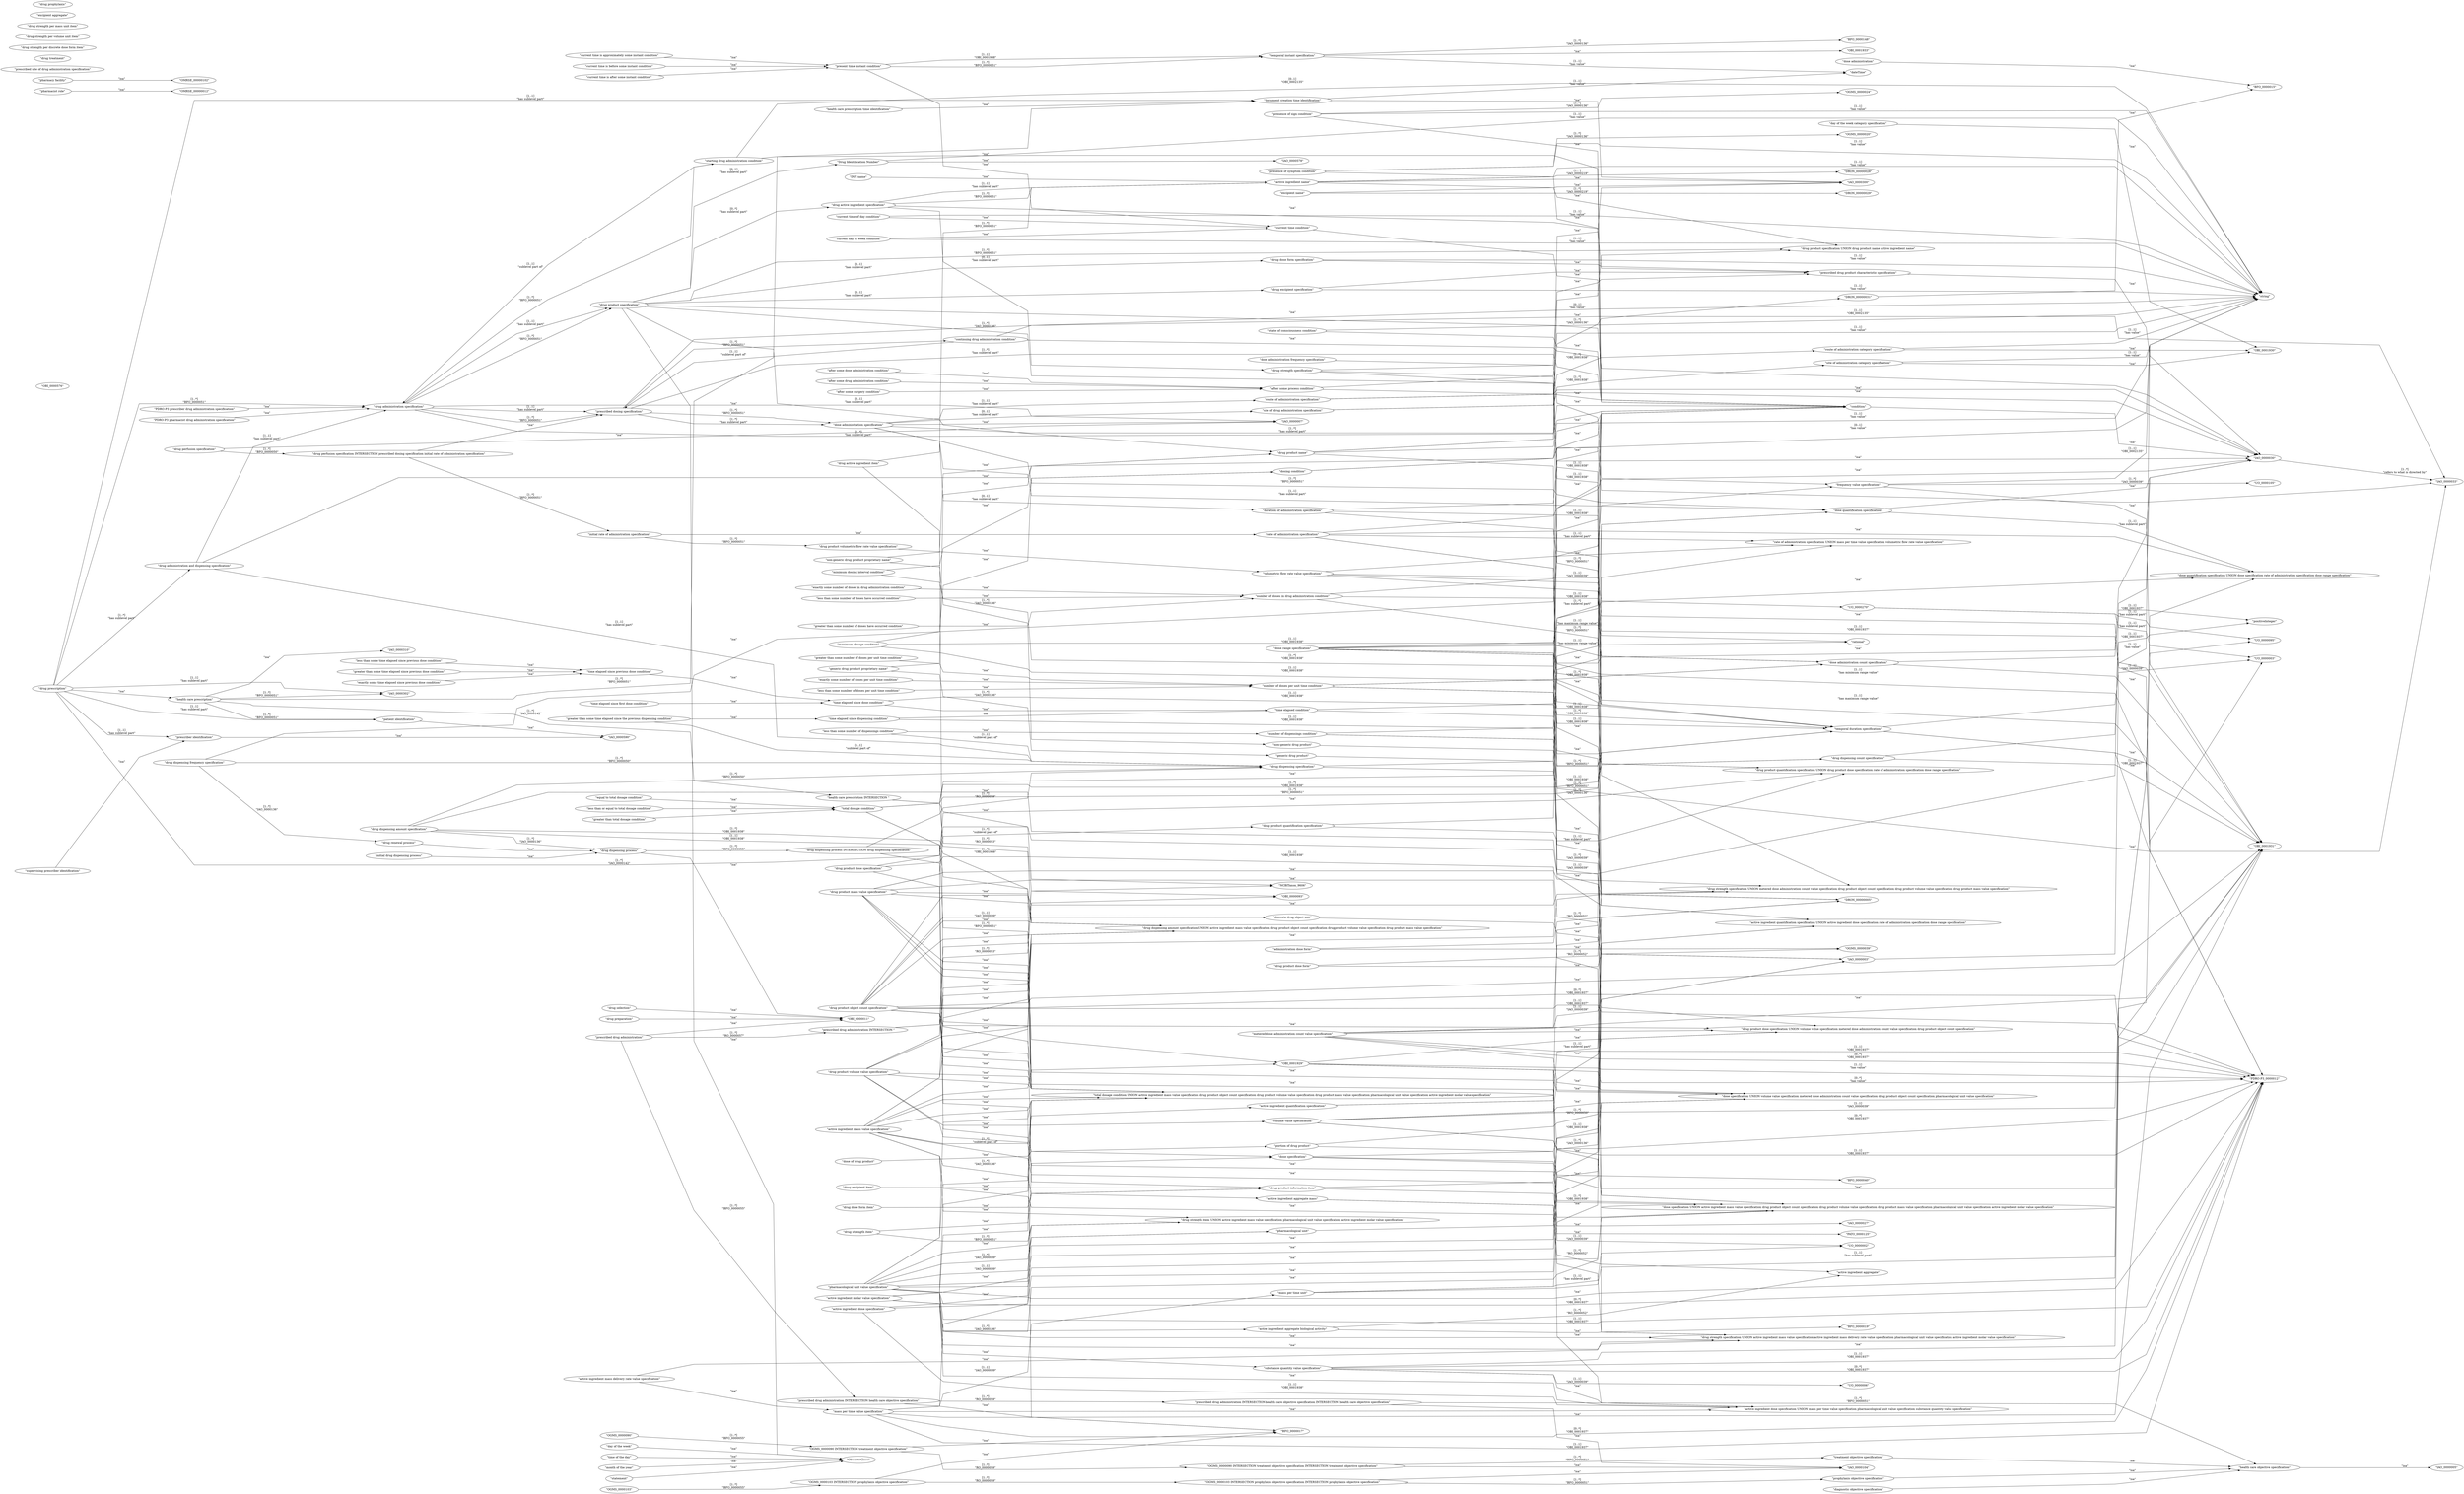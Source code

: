 digraph G {
  splines=polyline;
  rankdir=LR;
  "BFO_0000015" [ label="\"BFO_0000015\"" ];
  "BFO_0000017" [ label="\"BFO_0000017\"" ];
  "BFO_0000019" [ label="\"BFO_0000019\"" ];
  "BFO_0000040" [ label="\"BFO_0000040\"" ];
  "BFO_0000148" [ label="\"BFO_0000148\"" ];
  "DRON_00000005" [ label="\"DRON_00000005\"" ];
  "DRON_00000028" [ label="\"DRON_00000028\"" ];
  "DRON_00000029" [ label="\"DRON_00000029\"" ];
  "DRON_00000031" [ label="\"DRON_00000031\"" ];
  "IAO_0000003" [ label="\"IAO_0000003\"" ];
  "IAO_0000005" [ label="\"IAO_0000005\"" ];
  "IAO_0000007" [ label="\"IAO_0000007\"" ];
  "IAO_0000027" [ label="\"IAO_0000027\"" ];
  "IAO_0000030" [ label="\"IAO_0000030\"" ];
  "IAO_0000033" [ label="\"IAO_0000033\"" ];
  "IAO_0000104" [ label="\"IAO_0000104\"" ];
  "IAO_0000300" [ label="\"IAO_0000300\"" ];
  "IAO_0000302" [ label="\"IAO_0000302\"" ];
  "IAO_0000310" [ label="\"IAO_0000310\"" ];
  "IAO_0000578" [ label="\"IAO_0000578\"" ];
  "IAO_0000590" [ label="\"IAO_0000590\"" ];
  "NCBITaxon_9606" [ label="\"NCBITaxon_9606\"" ];
  "OBI_0000011" [ label="\"OBI_0000011\"" ];
  "OBI_0000576" [ label="\"OBI_0000576\"" ];
  "OBI_0001930" [ label="\"OBI_0001930\"" ];
  "OBI_0001931" [ label="\"OBI_0001931\"" ];
  "OBI_0001933" [ label="\"OBI_0001933\"" ];
  "OGMS_0000020" [ label="\"OGMS_0000020\"" ];
  "OGMS_0000024" [ label="\"OGMS_0000024\"" ];
  "OGMS_0000039" [ label="\"OGMS_0000039\"" ];
  "OGMS_0000090" [ label="\"OGMS_0000090\"" ];
  "OGMS_0000103" [ label="\"OGMS_0000103\"" ];
  "OMRSE_00000012" [ label="\"OMRSE_00000012\"" ];
  "OMRSE_00000102" [ label="\"OMRSE_00000102\"" ];
  "PATO_0000125" [ label="\"PATO_0000125\"" ];
  "current day of week condition" [ label="\"current day of week condition\"" ];
  "current time of day condition" [ label="\"current time of day condition\"" ];
  "PDRO-P3 prescriber drug administration specification" [ label="\"PDRO-P3 prescriber drug administration specification\"" ];
  "PDRO-P3 pharmacist drug administration specification" [ label="\"PDRO-P3 pharmacist drug administration specification\"" ];
  "discrete drug object unit" [ label="\"discrete drug object unit\"" ];
  "time elapsed since dispensing condition" [ label="\"time elapsed since dispensing condition\"" ];
  "health care prescription" [ label="\"health care prescription\"" ];
  "prescriber identification" [ label="\"prescriber identification\"" ];
  "patient identification" [ label="\"patient identification\"" ];
  "active ingredient aggregate mass" [ label="\"active ingredient aggregate mass\"" ];
  "document creation time identification" [ label="\"document creation time identification\"" ];
  "health care prescription time identification" [ label="\"health care prescription time identification\"" ];
  "drug administration and dispensing specification" [ label="\"drug administration and dispensing specification\"" ];
  "prescribed site of drug administration specification" [ label="\"prescribed site of drug administration specification\"" ];
  "prescribed drug product characteristic specification" [ label="\"prescribed drug product characteristic specification\"" ];
  "drug product information item" [ label="\"drug product information item\"" ];
  "drug treatment" [ label="\"drug treatment\"" ];
  "temporal instant specification" [ label="\"temporal instant specification\"" ];
  "route of administration specification" [ label="\"route of administration specification\"" ];
  "drug strength specification" [ label="\"drug strength specification\"" ];
  "drug prescription" [ label="\"drug prescription\"" ];
  "drug strength item" [ label="\"drug strength item\"" ];
  "drug strength per discrete dose form item" [ label="\"drug strength per discrete dose form item\"" ];
  "drug strength per volume unit item" [ label="\"drug strength per volume unit item\"" ];
  "drug strength per mass unit item" [ label="\"drug strength per mass unit item\"" ];
  "duration of administration specification" [ label="\"duration of administration specification\"" ];
  "drug active ingredient item" [ label="\"drug active ingredient item\"" ];
  "non-generic drug product proprietary name" [ label="\"non-generic drug product proprietary name\"" ];
  "drug dose form item" [ label="\"drug dose form item\"" ];
  "dose administration" [ label="\"dose administration\"" ];
  "presence of sign condition" [ label="\"presence of sign condition\"" ];
  "less than some time elapsed since previous dose condition" [ label="\"less than some time elapsed since previous dose condition\"" ];
  "day of the week" [ label="\"day of the week\"" ];
  "drug dose form specification" [ label="\"drug dose form specification\"" ];
  "drug excipient specification" [ label="\"drug excipient specification\"" ];
  "drug active ingredient specification" [ label="\"drug active ingredient specification\"" ];
  "generic drug product proprietary name" [ label="\"generic drug product proprietary name\"" ];
  "current time is before some instant condition" [ label="\"current time is before some instant condition\"" ];
  "current time is after some instant condition" [ label="\"current time is after some instant condition\"" ];
  "current time is approximately some instant condition" [ label="\"current time is approximately some instant condition\"" ];
  "greater than some time elapsed since previous dose condition" [ label="\"greater than some time elapsed since previous dose condition\"" ];
  "exactly some time elapsed since previous dose condition" [ label="\"exactly some time elapsed since previous dose condition\"" ];
  "drug product specification" [ label="\"drug product specification\"" ];
  "drug product specification" [ label="\"drug product specification\"" ];
  "time of the day" [ label="\"time of the day\"" ];
  "month of the year" [ label="\"month of the year\"" ];
  "day of the week category specification" [ label="\"day of the week category specification\"" ];
  "drug excipient item" [ label="\"drug excipient item\"" ];
  "time elapsed since first dose condition" [ label="\"time elapsed since first dose condition\"" ];
  "time elapsed since previous dose condition" [ label="\"time elapsed since previous dose condition\"" ];
  "present time instant condition" [ label="\"present time instant condition\"" ];
  "pharmacy facility" [ label="\"pharmacy facility\"" ];
  "excipient name" [ label="\"excipient name\"" ];
  "number of doses in drug administration condition" [ label="\"number of doses in drug administration condition\"" ];
  "exactly some number of doses in drug administration condition" [ label="\"exactly some number of doses in drug administration condition\"" ];
  "drug selection" [ label="\"drug selection\"" ];
  "less than some number of doses have occurred condition" [ label="\"less than some number of doses have occurred condition\"" ];
  "greater than some number of doses have occurred condition" [ label="\"greater than some number of doses have occurred condition\"" ];
  "greater than some time elapsed since the previous dispensing condition" [ label="\"greater than some time elapsed since the previous dispensing condition\"" ];
  "pharmacist role" [ label="\"pharmacist role\"" ];
  "after some process condition" [ label="\"after some process condition\"" ];
  "after some drug administration condition" [ label="\"after some drug administration condition\"" ];
  "after some dose administration condition" [ label="\"after some dose administration condition\"" ];
  "after some surgery condition" [ label="\"after some surgery condition\"" ];
  "site of drug administration specification" [ label="\"site of drug administration specification\"" ];
  "Drug Identification Number" [ label="\"Drug Identification Number\"" ];
  "drug dispensing process" [ label="\"drug dispensing process\"" ];
  "drug perfusion specification" [ label="\"drug perfusion specification\"" ];
  "prescribed dosing specification" [ label="\"prescribed dosing specification\"" ];
  "dose of drug product" [ label="\"dose of drug product\"" ];
  "portion of drug product" [ label="\"portion of drug product\"" ];
  "supervising prescriber identification" [ label="\"supervising prescriber identification\"" ];
  "site of administration category specification" [ label="\"site of administration category specification\"" ];
  "mass per time unit" [ label="\"mass per time unit\"" ];
  "active ingredient aggregate" [ label="\"active ingredient aggregate\"" ];
  "excipient aggregate" [ label="\"excipient aggregate\"" ];
  "drug renewal process" [ label="\"drug renewal process\"" ];
  "dose quantification specification" [ label="\"dose quantification specification\"" ];
  "active ingredient quantification specification" [ label="\"active ingredient quantification specification\"" ];
  "drug product quantification specification" [ label="\"drug product quantification specification\"" ];
  "continuing drug administration condition" [ label="\"continuing drug administration condition\"" ];
  "starting drug administration condition" [ label="\"starting drug administration condition\"" ];
  "condition" [ label="\"condition\"" ];
  "minimum dosing interval condition" [ label="\"minimum dosing interval condition\"" ];
  "maximum dosage condition" [ label="\"maximum dosage condition\"" ];
  "dosing condition" [ label="\"dosing condition\"" ];
  "drug dispensing frequency specification" [ label="\"drug dispensing frequency specification\"" ];
  "drug dispensing count specification" [ label="\"drug dispensing count specification\"" ];
  "initial drug dispensing process" [ label="\"initial drug dispensing process\"" ];
  "dose administration specification" [ label="\"dose administration specification\"" ];
  "frequency value specification" [ label="\"frequency value specification\"" ];
  "drug prophylaxis" [ label="\"drug prophylaxis\"" ];
  "prescribed drug administration" [ label="\"prescribed drug administration\"" ];
  "drug dispensing amount specification" [ label="\"drug dispensing amount specification\"" ];
  "diagnostic objective specification" [ label="\"diagnostic objective specification\"" ];
  "drug administration specification" [ label="\"drug administration specification\"" ];
  "statement" [ label="\"statement\"" ];
  "temporal duration specification" [ label="\"temporal duration specification\"" ];
  "dose administration frequency specification" [ label="\"dose administration frequency specification\"" ];
  "drug product volumetric flow rate value specification" [ label="\"drug product volumetric flow rate value specification\"" ];
  "pharmacological unit" [ label="\"pharmacological unit\"" ];
  "dose administration count specification" [ label="\"dose administration count specification\"" ];
  "presence of symptom condition" [ label="\"presence of symptom condition\"" ];
  "state of consciousness condition" [ label="\"state of consciousness condition\"" ];
  "current time condition" [ label="\"current time condition\"" ];
  "time elapsed condition" [ label="\"time elapsed condition\"" ];
  "number of doses per unit time condition" [ label="\"number of doses per unit time condition\"" ];
  "less than some number of doses per unit time condition" [ label="\"less than some number of doses per unit time condition\"" ];
  "greater than some number of doses per unit time condition" [ label="\"greater than some number of doses per unit time condition\"" ];
  "exactly some number of doses per unit time condition" [ label="\"exactly some number of doses per unit time condition\"" ];
  "number of dispensings condition" [ label="\"number of dispensings condition\"" ];
  "less than some number of dispensings condition" [ label="\"less than some number of dispensings condition\"" ];
  "total dosage condition" [ label="\"total dosage condition\"" ];
  "less than or equal to total dosage condition" [ label="\"less than or equal to total dosage condition\"" ];
  "greater than total dosage condition" [ label="\"greater than total dosage condition\"" ];
  "equal to total dosage condition" [ label="\"equal to total dosage condition\"" ];
  "time elapsed since dose condition" [ label="\"time elapsed since dose condition\"" ];
  "route of administration category specification" [ label="\"route of administration category specification\"" ];
  "non-generic drug product" [ label="\"non-generic drug product\"" ];
  "generic drug product" [ label="\"generic drug product\"" ];
  "INN name" [ label="\"INN name\"" ];
  "drug preparation" [ label="\"drug preparation\"" ];
  "administration dose form" [ label="\"administration dose form\"" ];
  "drug product dose form" [ label="\"drug product dose form\"" ];
  "active ingredient aggregate biological activity" [ label="\"active ingredient aggregate biological activity\"" ];
  "UO_0000002" [ label="\"UO_0000002\"" ];
  "UO_0000003" [ label="\"UO_0000003\"" ];
  "UO_0000006" [ label="\"UO_0000006\"" ];
  "UO_0000095" [ label="\"UO_0000095\"" ];
  "UO_0000105" [ label="\"UO_0000105\"" ];
  "UO_0000270" [ label="\"UO_0000270\"" ];
  "ObsoleteClass" [ label="\"ObsoleteClass\"" ];
  "dose quantification specification UNION dose specification rate of administration specification dose range specification" [ label="\"dose quantification specification UNION dose specification rate of administration specification dose range specification\"" ];
  "dose specification" [ label="\"dose specification\"" ];
  "prescribed drug administration INTERSECTION " [ label="\"prescribed drug administration INTERSECTION \"" ];
  "drug dispensing amount specification UNION active ingredient mass value specification drug product object count specification drug product volume value specification drug product mass value specification" [ label="\"drug dispensing amount specification UNION active ingredient mass value specification drug product object count specification drug product volume value specification drug product mass value specification\"" ];
  "OGMS_0000103 INTERSECTION prophylaxis objective specification" [ label="\"OGMS_0000103 INTERSECTION prophylaxis objective specification\"" ];
  "OGMS_0000103 INTERSECTION prophylaxis objective specification INTERSECTION prophylaxis objective specification" [ label="\"OGMS_0000103 INTERSECTION prophylaxis objective specification INTERSECTION prophylaxis objective specification\"" ];
  "prophylaxis objective specification" [ label="\"prophylaxis objective specification\"" ];
  "drug product specification UNION drug product name active ingredient name" [ label="\"drug product specification UNION drug product name active ingredient name\"" ];
  "drug product name" [ label="\"drug product name\"" ];
  "active ingredient name" [ label="\"active ingredient name\"" ];
  "drug product quantification specification UNION drug product dose specification rate of administration specification dose range specification" [ label="\"drug product quantification specification UNION drug product dose specification rate of administration specification dose range specification\"" ];
  "drug product dose specification" [ label="\"drug product dose specification\"" ];
  "drug dispensing amount specification UNION active ingredient mass value specification drug product object count specification drug product volume value specification drug product mass value specification" [ label="\"drug dispensing amount specification UNION active ingredient mass value specification drug product object count specification drug product volume value specification drug product mass value specification\"" ];
  "drug product dose specification UNION volume value specification metered dose administration count value specification drug product object count specification" [ label="\"drug product dose specification UNION volume value specification metered dose administration count value specification drug product object count specification\"" ];
  "health care prescription INTERSECTION " [ label="\"health care prescription INTERSECTION \"" ];
  "OBI_0000093" [ label="\"OBI_0000093\"" ];
  "drug strength specification UNION metered dose administration count value specification drug product object count specification drug product volume value specification drug product mass value specification" [ label="\"drug strength specification UNION metered dose administration count value specification drug product object count specification drug product volume value specification drug product mass value specification\"" ];
  "active ingredient quantification specification UNION active ingredient dose specification rate of administration specification dose range specification" [ label="\"active ingredient quantification specification UNION active ingredient dose specification rate of administration specification dose range specification\"" ];
  "active ingredient dose specification" [ label="\"active ingredient dose specification\"" ];
  "active ingredient dose specification UNION mass per time value specification pharmacological unit value specification substance quantity value specification" [ label="\"active ingredient dose specification UNION mass per time value specification pharmacological unit value specification substance quantity value specification\"" ];
  "substance quantity value specification" [ label="\"substance quantity value specification\"" ];
  "rate of administration specification" [ label="\"rate of administration specification\"" ];
  "rate of administration specification UNION mass per time value specification volumetric flow rate value specification" [ label="\"rate of administration specification UNION mass per time value specification volumetric flow rate value specification\"" ];
  "mass per time value specification" [ label="\"mass per time value specification\"" ];
  "volumetric flow rate value specification" [ label="\"volumetric flow rate value specification\"" ];
  "dose range specification" [ label="\"dose range specification\"" ];
  "total dosage condition UNION active ingredient mass value specification drug product object count specification drug product volume value specification drug product mass value specification pharmacological unit value specification active ingredient molar value specification" [ label="\"total dosage condition UNION active ingredient mass value specification drug product object count specification drug product volume value specification drug product mass value specification pharmacological unit value specification active ingredient molar value specification\"" ];
  "dose specification UNION active ingredient mass value specification drug product object count specification drug product volume value specification drug product mass value specification pharmacological unit value specification active ingredient molar value specification" [ label="\"dose specification UNION active ingredient mass value specification drug product object count specification drug product volume value specification drug product mass value specification pharmacological unit value specification active ingredient molar value specification\"" ];
  "drug dispensing process INTERSECTION drug dispensing specification" [ label="\"drug dispensing process INTERSECTION drug dispensing specification\"" ];
  "drug dispensing specification" [ label="\"drug dispensing specification\"" ];
  "OGMS_0000090 INTERSECTION treatment objective specification" [ label="\"OGMS_0000090 INTERSECTION treatment objective specification\"" ];
  "OGMS_0000090 INTERSECTION treatment objective specification INTERSECTION treatment objective specification" [ label="\"OGMS_0000090 INTERSECTION treatment objective specification INTERSECTION treatment objective specification\"" ];
  "treatment objective specification" [ label="\"treatment objective specification\"" ];
  "prescribed drug administration INTERSECTION health care objective specification" [ label="\"prescribed drug administration INTERSECTION health care objective specification\"" ];
  "prescribed drug administration INTERSECTION health care objective specification INTERSECTION health care objective specification" [ label="\"prescribed drug administration INTERSECTION health care objective specification INTERSECTION health care objective specification\"" ];
  "health care objective specification" [ label="\"health care objective specification\"" ];
  "drug strength item UNION active ingredient mass value specification pharmacological unit value specification active ingredient molar value specification" [ label="\"drug strength item UNION active ingredient mass value specification pharmacological unit value specification active ingredient molar value specification\"" ];
  "dose specification UNION volume value specification metered dose administration count value specification drug product object count specification pharmacological unit value specification" [ label="\"dose specification UNION volume value specification metered dose administration count value specification drug product object count specification pharmacological unit value specification\"" ];
  "OBI_0001929" [ label="\"OBI_0001929\"" ];
  "volume value specification" [ label="\"volume value specification\"" ];
  "metered dose administration count value specification" [ label="\"metered dose administration count value specification\"" ];
  "drug strength specification UNION active ingredient mass value specification active ingredient mass delivery rate value specification pharmacological unit value specification active ingredient molar value specification" [ label="\"drug strength specification UNION active ingredient mass value specification active ingredient mass delivery rate value specification pharmacological unit value specification active ingredient molar value specification\"" ];
  "active ingredient mass delivery rate value specification" [ label="\"active ingredient mass delivery rate value specification\"" ];
  "total dosage condition UNION active ingredient mass value specification drug product object count specification drug product volume value specification drug product mass value specification pharmacological unit value specification active ingredient molar value specification" [ label="\"total dosage condition UNION active ingredient mass value specification drug product object count specification drug product volume value specification drug product mass value specification pharmacological unit value specification active ingredient molar value specification\"" ];
  "active ingredient mass value specification" [ label="\"active ingredient mass value specification\"" ];
  "drug product object count specification" [ label="\"drug product object count specification\"" ];
  "drug product volume value specification" [ label="\"drug product volume value specification\"" ];
  "drug product mass value specification" [ label="\"drug product mass value specification\"" ];
  "pharmacological unit value specification" [ label="\"pharmacological unit value specification\"" ];
  "active ingredient molar value specification" [ label="\"active ingredient molar value specification\"" ];
  "drug perfusion specification INTERSECTION prescribed dosing specification initial rate of administration specification" [ label="\"drug perfusion specification INTERSECTION prescribed dosing specification initial rate of administration specification\"" ];
  "initial rate of administration specification" [ label="\"initial rate of administration specification\"" ];
  "string" [ label="\"string\"" ];
  "PDRO-P3_0000012" [ label="\"PDRO-P3_0000012\"" ];
  "positiveInteger" [ label="\"positiveInteger\"" ];
  "dateTime" [ label="\"dateTime\"" ];
  "rational" [ label="\"rational\"" ];
  "DRON_00000031" -> "BFO_0000015" [ label="\"isa\"" ];
  "current day of week condition" -> "current time condition" [ label="\"isa\"" ];
  "current time of day condition" -> "current time condition" [ label="\"isa\"" ];
  "PDRO-P3 prescriber drug administration specification" -> "drug administration specification" [ label="\"isa\"" ];
  "PDRO-P3 pharmacist drug administration specification" -> "drug administration specification" [ label="\"isa\"" ];
  "discrete drug object unit" -> "IAO_0000003" [ label="\"isa\"" ];
  "time elapsed since dispensing condition" -> "time elapsed condition" [ label="\"isa\"" ];
  "health care prescription" -> "IAO_0000310" [ label="\"isa\"" ];
  "prescriber identification" -> "IAO_0000590" [ label="\"isa\"" ];
  "patient identification" -> "IAO_0000590" [ label="\"isa\"" ];
  "active ingredient aggregate mass" -> "PATO_0000125" [ label="\"isa\"" ];
  "document creation time identification" -> "IAO_0000300" [ label="\"isa\"" ];
  "health care prescription time identification" -> "document creation time identification" [ label="\"isa\"" ];
  "drug administration and dispensing specification" -> "IAO_0000033" [ label="\"isa\"" ];
  "prescribed drug product characteristic specification" -> "IAO_0000030" [ label="\"isa\"" ];
  "drug product information item" -> "IAO_0000027" [ label="\"isa\"" ];
  "temporal instant specification" -> "OBI_0001933" [ label="\"isa\"" ];
  "route of administration specification" -> "IAO_0000030" [ label="\"isa\"" ];
  "drug strength specification" -> "prescribed drug product characteristic specification" [ label="\"isa\"" ];
  "drug prescription" -> "health care prescription" [ label="\"isa\"" ];
  "drug strength item" -> "drug product information item" [ label="\"isa\"" ];
  "duration of administration specification" -> "IAO_0000030" [ label="\"isa\"" ];
  "drug active ingredient item" -> "drug product information item" [ label="\"isa\"" ];
  "non-generic drug product proprietary name" -> "drug product name" [ label="\"isa\"" ];
  "drug dose form item" -> "drug product information item" [ label="\"isa\"" ];
  "dose administration" -> "BFO_0000015" [ label="\"isa\"" ];
  "presence of sign condition" -> "condition" [ label="\"isa\"" ];
  "less than some time elapsed since previous dose condition" -> "time elapsed since previous dose condition" [ label="\"isa\"" ];
  "day of the week" -> "ObsoleteClass" [ label="\"isa\"" ];
  "drug dose form specification" -> "prescribed drug product characteristic specification" [ label="\"isa\"" ];
  "drug excipient specification" -> "prescribed drug product characteristic specification" [ label="\"isa\"" ];
  "drug active ingredient specification" -> "prescribed drug product characteristic specification" [ label="\"isa\"" ];
  "generic drug product proprietary name" -> "drug product name" [ label="\"isa\"" ];
  "current time is before some instant condition" -> "present time instant condition" [ label="\"isa\"" ];
  "current time is after some instant condition" -> "present time instant condition" [ label="\"isa\"" ];
  "current time is approximately some instant condition" -> "present time instant condition" [ label="\"isa\"" ];
  "greater than some time elapsed since previous dose condition" -> "time elapsed since previous dose condition" [ label="\"isa\"" ];
  "exactly some time elapsed since previous dose condition" -> "time elapsed since previous dose condition" [ label="\"isa\"" ];
  "drug product specification" -> "ObsoleteClass" [ label="\"isa\"" ];
  "drug product specification" -> "IAO_0000030" [ label="\"isa\"" ];
  "time of the day" -> "ObsoleteClass" [ label="\"isa\"" ];
  "month of the year" -> "ObsoleteClass" [ label="\"isa\"" ];
  "day of the week category specification" -> "OBI_0001930" [ label="\"isa\"" ];
  "drug excipient item" -> "drug product information item" [ label="\"isa\"" ];
  "time elapsed since first dose condition" -> "time elapsed since dose condition" [ label="\"isa\"" ];
  "time elapsed since previous dose condition" -> "time elapsed since dose condition" [ label="\"isa\"" ];
  "present time instant condition" -> "current time condition" [ label="\"isa\"" ];
  "pharmacy facility" -> "OMRSE_00000102" [ label="\"isa\"" ];
  "excipient name" -> "IAO_0000300" [ label="\"isa\"" ];
  "number of doses in drug administration condition" -> "condition" [ label="\"isa\"" ];
  "exactly some number of doses in drug administration condition" -> "number of doses in drug administration condition" [ label="\"isa\"" ];
  "drug selection" -> "OBI_0000011" [ label="\"isa\"" ];
  "less than some number of doses have occurred condition" -> "number of doses in drug administration condition" [ label="\"isa\"" ];
  "greater than some number of doses have occurred condition" -> "number of doses in drug administration condition" [ label="\"isa\"" ];
  "greater than some time elapsed since the previous dispensing condition" -> "time elapsed since dispensing condition" [ label="\"isa\"" ];
  "pharmacist role" -> "OMRSE_00000012" [ label="\"isa\"" ];
  "after some process condition" -> "condition" [ label="\"isa\"" ];
  "after some drug administration condition" -> "after some process condition" [ label="\"isa\"" ];
  "after some dose administration condition" -> "after some process condition" [ label="\"isa\"" ];
  "after some surgery condition" -> "after some process condition" [ label="\"isa\"" ];
  "site of drug administration specification" -> "IAO_0000030" [ label="\"isa\"" ];
  "Drug Identification Number" -> "IAO_0000578" [ label="\"isa\"" ];
  "drug dispensing process" -> "OBI_0000011" [ label="\"isa\"" ];
  "drug perfusion specification" -> "IAO_0000007" [ label="\"isa\"" ];
  "prescribed dosing specification" -> "IAO_0000033" [ label="\"isa\"" ];
  "dose of drug product" -> "portion of drug product" [ label="\"isa\"" ];
  "portion of drug product" -> "BFO_0000040" [ label="\"isa\"" ];
  "supervising prescriber identification" -> "prescriber identification" [ label="\"isa\"" ];
  "site of administration category specification" -> "OBI_0001930" [ label="\"isa\"" ];
  "mass per time unit" -> "IAO_0000003" [ label="\"isa\"" ];
  "drug renewal process" -> "drug dispensing process" [ label="\"isa\"" ];
  "dose quantification specification" -> "IAO_0000030" [ label="\"isa\"" ];
  "active ingredient quantification specification" -> "dose quantification specification" [ label="\"isa\"" ];
  "drug product quantification specification" -> "dose quantification specification" [ label="\"isa\"" ];
  "continuing drug administration condition" -> "condition" [ label="\"isa\"" ];
  "starting drug administration condition" -> "condition" [ label="\"isa\"" ];
  "condition" -> "IAO_0000030" [ label="\"isa\"" ];
  "minimum dosing interval condition" -> "dosing condition" [ label="\"isa\"" ];
  "maximum dosage condition" -> "dosing condition" [ label="\"isa\"" ];
  "dosing condition" -> "condition" [ label="\"isa\"" ];
  "drug dispensing frequency specification" -> "frequency value specification" [ label="\"isa\"" ];
  "drug dispensing count specification" -> "OBI_0001931" [ label="\"isa\"" ];
  "initial drug dispensing process" -> "drug dispensing process" [ label="\"isa\"" ];
  "dose administration specification" -> "IAO_0000007" [ label="\"isa\"" ];
  "frequency value specification" -> "OBI_0001931" [ label="\"isa\"" ];
  "prescribed drug administration" -> "OBI_0000011" [ label="\"isa\"" ];
  "drug dispensing amount specification" -> "IAO_0000030" [ label="\"isa\"" ];
  "diagnostic objective specification" -> "health care objective specification" [ label="\"isa\"" ];
  "drug administration specification" -> "IAO_0000007" [ label="\"isa\"" ];
  "statement" -> "ObsoleteClass" [ label="\"isa\"" ];
  "temporal duration specification" -> "OBI_0001931" [ label="\"isa\"" ];
  "dose administration frequency specification" -> "frequency value specification" [ label="\"isa\"" ];
  "drug product volumetric flow rate value specification" -> "volumetric flow rate value specification" [ label="\"isa\"" ];
  "pharmacological unit" -> "IAO_0000003" [ label="\"isa\"" ];
  "dose administration count specification" -> "OBI_0001931" [ label="\"isa\"" ];
  "presence of symptom condition" -> "condition" [ label="\"isa\"" ];
  "state of consciousness condition" -> "condition" [ label="\"isa\"" ];
  "current time condition" -> "condition" [ label="\"isa\"" ];
  "time elapsed condition" -> "condition" [ label="\"isa\"" ];
  "number of doses per unit time condition" -> "condition" [ label="\"isa\"" ];
  "less than some number of doses per unit time condition" -> "number of doses per unit time condition" [ label="\"isa\"" ];
  "greater than some number of doses per unit time condition" -> "number of doses per unit time condition" [ label="\"isa\"" ];
  "exactly some number of doses per unit time condition" -> "number of doses per unit time condition" [ label="\"isa\"" ];
  "number of dispensings condition" -> "condition" [ label="\"isa\"" ];
  "less than some number of dispensings condition" -> "number of dispensings condition" [ label="\"isa\"" ];
  "total dosage condition" -> "condition" [ label="\"isa\"" ];
  "less than or equal to total dosage condition" -> "total dosage condition" [ label="\"isa\"" ];
  "greater than total dosage condition" -> "total dosage condition" [ label="\"isa\"" ];
  "equal to total dosage condition" -> "total dosage condition" [ label="\"isa\"" ];
  "time elapsed since dose condition" -> "time elapsed condition" [ label="\"isa\"" ];
  "route of administration category specification" -> "OBI_0001930" [ label="\"isa\"" ];
  "non-generic drug product" -> "DRON_00000005" [ label="\"isa\"" ];
  "generic drug product" -> "DRON_00000005" [ label="\"isa\"" ];
  "INN name" -> "active ingredient name" [ label="\"isa\"" ];
  "drug preparation" -> "OBI_0000011" [ label="\"isa\"" ];
  "administration dose form" -> "OGMS_0000039" [ label="\"isa\"" ];
  "drug product dose form" -> "OGMS_0000039" [ label="\"isa\"" ];
  "active ingredient aggregate biological activity" -> "BFO_0000019" [ label="\"isa\"" ];
  "dose specification" -> "dose quantification specification UNION dose specification rate of administration specification dose range specification" [ label="\"isa\"" ];
  "prescribed drug administration INTERSECTION " -> "NCBITaxon_9606" [ label="\"isa\"" ];
  "OGMS_0000103 INTERSECTION prophylaxis objective specification" -> "BFO_0000017" [ label="\"isa\"" ];
  "OGMS_0000103 INTERSECTION prophylaxis objective specification INTERSECTION prophylaxis objective specification" -> "IAO_0000104" [ label="\"isa\"" ];
  "prophylaxis objective specification" -> "health care objective specification" [ label="\"isa\"" ];
  "drug product name" -> "IAO_0000300" [ label="\"isa\"" ];
  "drug product name" -> "drug product specification UNION drug product name active ingredient name" [ label="\"isa\"" ];
  "active ingredient name" -> "IAO_0000300" [ label="\"isa\"" ];
  "active ingredient name" -> "drug product specification UNION drug product name active ingredient name" [ label="\"isa\"" ];
  "drug product dose specification" -> "dose specification" [ label="\"isa\"" ];
  "drug product dose specification" -> "drug product quantification specification UNION drug product dose specification rate of administration specification dose range specification" [ label="\"isa\"" ];
  "health care prescription INTERSECTION " -> "NCBITaxon_9606" [ label="\"isa\"" ];
  "active ingredient dose specification" -> "dose specification" [ label="\"isa\"" ];
  "active ingredient dose specification" -> "active ingredient quantification specification UNION active ingredient dose specification rate of administration specification dose range specification" [ label="\"isa\"" ];
  "substance quantity value specification" -> "OBI_0001931" [ label="\"isa\"" ];
  "substance quantity value specification" -> "active ingredient dose specification UNION mass per time value specification pharmacological unit value specification substance quantity value specification" [ label="\"isa\"" ];
  "rate of administration specification" -> "IAO_0000030" [ label="\"isa\"" ];
  "rate of administration specification" -> "dose quantification specification UNION dose specification rate of administration specification dose range specification" [ label="\"isa\"" ];
  "rate of administration specification" -> "drug product quantification specification UNION drug product dose specification rate of administration specification dose range specification" [ label="\"isa\"" ];
  "rate of administration specification" -> "active ingredient quantification specification UNION active ingredient dose specification rate of administration specification dose range specification" [ label="\"isa\"" ];
  "mass per time value specification" -> "OBI_0001931" [ label="\"isa\"" ];
  "mass per time value specification" -> "active ingredient dose specification UNION mass per time value specification pharmacological unit value specification substance quantity value specification" [ label="\"isa\"" ];
  "mass per time value specification" -> "rate of administration specification UNION mass per time value specification volumetric flow rate value specification" [ label="\"isa\"" ];
  "volumetric flow rate value specification" -> "OBI_0001931" [ label="\"isa\"" ];
  "volumetric flow rate value specification" -> "rate of administration specification UNION mass per time value specification volumetric flow rate value specification" [ label="\"isa\"" ];
  "dose range specification" -> "IAO_0000030" [ label="\"isa\"" ];
  "dose range specification" -> "dose quantification specification UNION dose specification rate of administration specification dose range specification" [ label="\"isa\"" ];
  "dose range specification" -> "drug product quantification specification UNION drug product dose specification rate of administration specification dose range specification" [ label="\"isa\"" ];
  "dose range specification" -> "active ingredient quantification specification UNION active ingredient dose specification rate of administration specification dose range specification" [ label="\"isa\"" ];
  "drug dispensing process INTERSECTION drug dispensing specification" -> "BFO_0000017" [ label="\"isa\"" ];
  "drug dispensing specification" -> "IAO_0000033" [ label="\"isa\"" ];
  "OGMS_0000090 INTERSECTION treatment objective specification" -> "BFO_0000017" [ label="\"isa\"" ];
  "OGMS_0000090 INTERSECTION treatment objective specification INTERSECTION treatment objective specification" -> "IAO_0000104" [ label="\"isa\"" ];
  "treatment objective specification" -> "health care objective specification" [ label="\"isa\"" ];
  "prescribed drug administration INTERSECTION health care objective specification" -> "BFO_0000017" [ label="\"isa\"" ];
  "prescribed drug administration INTERSECTION health care objective specification INTERSECTION health care objective specification" -> "IAO_0000104" [ label="\"isa\"" ];
  "health care objective specification" -> "IAO_0000005" [ label="\"isa\"" ];
  "OBI_0001929" -> "active ingredient dose specification UNION mass per time value specification pharmacological unit value specification substance quantity value specification" [ label="\"isa\"" ];
  "OBI_0001929" -> "drug product dose specification UNION volume value specification metered dose administration count value specification drug product object count specification" [ label="\"isa\"" ];
  "OBI_0001929" -> "dose specification UNION volume value specification metered dose administration count value specification drug product object count specification pharmacological unit value specification" [ label="\"isa\"" ];
  "volume value specification" -> "drug product dose specification UNION volume value specification metered dose administration count value specification drug product object count specification" [ label="\"isa\"" ];
  "volume value specification" -> "dose specification UNION volume value specification metered dose administration count value specification drug product object count specification pharmacological unit value specification" [ label="\"isa\"" ];
  "metered dose administration count value specification" -> "OBI_0001931" [ label="\"isa\"" ];
  "metered dose administration count value specification" -> "drug product dose specification UNION volume value specification metered dose administration count value specification drug product object count specification" [ label="\"isa\"" ];
  "metered dose administration count value specification" -> "drug strength specification UNION metered dose administration count value specification drug product object count specification drug product volume value specification drug product mass value specification" [ label="\"isa\"" ];
  "metered dose administration count value specification" -> "dose specification UNION volume value specification metered dose administration count value specification drug product object count specification pharmacological unit value specification" [ label="\"isa\"" ];
  "active ingredient mass delivery rate value specification" -> "mass per time value specification" [ label="\"isa\"" ];
  "active ingredient mass delivery rate value specification" -> "drug strength specification UNION active ingredient mass value specification active ingredient mass delivery rate value specification pharmacological unit value specification active ingredient molar value specification" [ label="\"isa\"" ];
  "active ingredient mass value specification" -> "OBI_0001929" [ label="\"isa\"" ];
  "active ingredient mass value specification" -> "drug dispensing amount specification UNION active ingredient mass value specification drug product object count specification drug product volume value specification drug product mass value specification" [ label="\"isa\"" ];
  "active ingredient mass value specification" -> "drug dispensing amount specification UNION active ingredient mass value specification drug product object count specification drug product volume value specification drug product mass value specification" [ label="\"isa\"" ];
  "active ingredient mass value specification" -> "total dosage condition UNION active ingredient mass value specification drug product object count specification drug product volume value specification drug product mass value specification pharmacological unit value specification active ingredient molar value specification" [ label="\"isa\"" ];
  "active ingredient mass value specification" -> "dose specification UNION active ingredient mass value specification drug product object count specification drug product volume value specification drug product mass value specification pharmacological unit value specification active ingredient molar value specification" [ label="\"isa\"" ];
  "active ingredient mass value specification" -> "drug strength item UNION active ingredient mass value specification pharmacological unit value specification active ingredient molar value specification" [ label="\"isa\"" ];
  "active ingredient mass value specification" -> "drug strength specification UNION active ingredient mass value specification active ingredient mass delivery rate value specification pharmacological unit value specification active ingredient molar value specification" [ label="\"isa\"" ];
  "active ingredient mass value specification" -> "total dosage condition UNION active ingredient mass value specification drug product object count specification drug product volume value specification drug product mass value specification pharmacological unit value specification active ingredient molar value specification" [ label="\"isa\"" ];
  "drug product object count specification" -> "OBI_0001931" [ label="\"isa\"" ];
  "drug product object count specification" -> "drug dispensing amount specification UNION active ingredient mass value specification drug product object count specification drug product volume value specification drug product mass value specification" [ label="\"isa\"" ];
  "drug product object count specification" -> "drug dispensing amount specification UNION active ingredient mass value specification drug product object count specification drug product volume value specification drug product mass value specification" [ label="\"isa\"" ];
  "drug product object count specification" -> "drug product dose specification UNION volume value specification metered dose administration count value specification drug product object count specification" [ label="\"isa\"" ];
  "drug product object count specification" -> "drug strength specification UNION metered dose administration count value specification drug product object count specification drug product volume value specification drug product mass value specification" [ label="\"isa\"" ];
  "drug product object count specification" -> "total dosage condition UNION active ingredient mass value specification drug product object count specification drug product volume value specification drug product mass value specification pharmacological unit value specification active ingredient molar value specification" [ label="\"isa\"" ];
  "drug product object count specification" -> "dose specification UNION active ingredient mass value specification drug product object count specification drug product volume value specification drug product mass value specification pharmacological unit value specification active ingredient molar value specification" [ label="\"isa\"" ];
  "drug product object count specification" -> "dose specification UNION volume value specification metered dose administration count value specification drug product object count specification pharmacological unit value specification" [ label="\"isa\"" ];
  "drug product object count specification" -> "total dosage condition UNION active ingredient mass value specification drug product object count specification drug product volume value specification drug product mass value specification pharmacological unit value specification active ingredient molar value specification" [ label="\"isa\"" ];
  "drug product volume value specification" -> "volume value specification" [ label="\"isa\"" ];
  "drug product volume value specification" -> "drug dispensing amount specification UNION active ingredient mass value specification drug product object count specification drug product volume value specification drug product mass value specification" [ label="\"isa\"" ];
  "drug product volume value specification" -> "drug dispensing amount specification UNION active ingredient mass value specification drug product object count specification drug product volume value specification drug product mass value specification" [ label="\"isa\"" ];
  "drug product volume value specification" -> "drug strength specification UNION metered dose administration count value specification drug product object count specification drug product volume value specification drug product mass value specification" [ label="\"isa\"" ];
  "drug product volume value specification" -> "total dosage condition UNION active ingredient mass value specification drug product object count specification drug product volume value specification drug product mass value specification pharmacological unit value specification active ingredient molar value specification" [ label="\"isa\"" ];
  "drug product volume value specification" -> "dose specification UNION active ingredient mass value specification drug product object count specification drug product volume value specification drug product mass value specification pharmacological unit value specification active ingredient molar value specification" [ label="\"isa\"" ];
  "drug product volume value specification" -> "total dosage condition UNION active ingredient mass value specification drug product object count specification drug product volume value specification drug product mass value specification pharmacological unit value specification active ingredient molar value specification" [ label="\"isa\"" ];
  "drug product mass value specification" -> "OBI_0001929" [ label="\"isa\"" ];
  "drug product mass value specification" -> "drug dispensing amount specification UNION active ingredient mass value specification drug product object count specification drug product volume value specification drug product mass value specification" [ label="\"isa\"" ];
  "drug product mass value specification" -> "drug dispensing amount specification UNION active ingredient mass value specification drug product object count specification drug product volume value specification drug product mass value specification" [ label="\"isa\"" ];
  "drug product mass value specification" -> "drug strength specification UNION metered dose administration count value specification drug product object count specification drug product volume value specification drug product mass value specification" [ label="\"isa\"" ];
  "drug product mass value specification" -> "total dosage condition UNION active ingredient mass value specification drug product object count specification drug product volume value specification drug product mass value specification pharmacological unit value specification active ingredient molar value specification" [ label="\"isa\"" ];
  "drug product mass value specification" -> "dose specification UNION active ingredient mass value specification drug product object count specification drug product volume value specification drug product mass value specification pharmacological unit value specification active ingredient molar value specification" [ label="\"isa\"" ];
  "drug product mass value specification" -> "total dosage condition UNION active ingredient mass value specification drug product object count specification drug product volume value specification drug product mass value specification pharmacological unit value specification active ingredient molar value specification" [ label="\"isa\"" ];
  "pharmacological unit value specification" -> "OBI_0001931" [ label="\"isa\"" ];
  "pharmacological unit value specification" -> "active ingredient dose specification UNION mass per time value specification pharmacological unit value specification substance quantity value specification" [ label="\"isa\"" ];
  "pharmacological unit value specification" -> "total dosage condition UNION active ingredient mass value specification drug product object count specification drug product volume value specification drug product mass value specification pharmacological unit value specification active ingredient molar value specification" [ label="\"isa\"" ];
  "pharmacological unit value specification" -> "dose specification UNION active ingredient mass value specification drug product object count specification drug product volume value specification drug product mass value specification pharmacological unit value specification active ingredient molar value specification" [ label="\"isa\"" ];
  "pharmacological unit value specification" -> "drug strength item UNION active ingredient mass value specification pharmacological unit value specification active ingredient molar value specification" [ label="\"isa\"" ];
  "pharmacological unit value specification" -> "dose specification UNION volume value specification metered dose administration count value specification drug product object count specification pharmacological unit value specification" [ label="\"isa\"" ];
  "pharmacological unit value specification" -> "drug strength specification UNION active ingredient mass value specification active ingredient mass delivery rate value specification pharmacological unit value specification active ingredient molar value specification" [ label="\"isa\"" ];
  "pharmacological unit value specification" -> "total dosage condition UNION active ingredient mass value specification drug product object count specification drug product volume value specification drug product mass value specification pharmacological unit value specification active ingredient molar value specification" [ label="\"isa\"" ];
  "active ingredient molar value specification" -> "substance quantity value specification" [ label="\"isa\"" ];
  "active ingredient molar value specification" -> "total dosage condition UNION active ingredient mass value specification drug product object count specification drug product volume value specification drug product mass value specification pharmacological unit value specification active ingredient molar value specification" [ label="\"isa\"" ];
  "active ingredient molar value specification" -> "dose specification UNION active ingredient mass value specification drug product object count specification drug product volume value specification drug product mass value specification pharmacological unit value specification active ingredient molar value specification" [ label="\"isa\"" ];
  "active ingredient molar value specification" -> "drug strength item UNION active ingredient mass value specification pharmacological unit value specification active ingredient molar value specification" [ label="\"isa\"" ];
  "active ingredient molar value specification" -> "drug strength specification UNION active ingredient mass value specification active ingredient mass delivery rate value specification pharmacological unit value specification active ingredient molar value specification" [ label="\"isa\"" ];
  "active ingredient molar value specification" -> "total dosage condition UNION active ingredient mass value specification drug product object count specification drug product volume value specification drug product mass value specification pharmacological unit value specification active ingredient molar value specification" [ label="\"isa\"" ];
  "drug perfusion specification INTERSECTION prescribed dosing specification initial rate of administration specification" -> "prescribed dosing specification" [ label="\"isa\"" ];
  "initial rate of administration specification" -> "rate of administration specification" [ label="\"isa\"" ];
  "IAO_0000030" -> "IAO_0000033" [ label="[1..*]
\"refers to what is directed by\"" ];
  "drug prescription" -> "document creation time identification" [ label="[1..1]
\"has sublevel part\"" ];
  "maximum dosage condition" -> "temporal duration specification" [ label="[1..1]
\"OBI_0001938\"" ];
  "initial rate of administration specification" -> "drug product volumetric flow rate value specification" [ label="[1..*]
\"BFO_0000051\"" ];
  "prescribed dosing specification" -> "dose administration specification" [ label="[1..*]
\"has sublevel part\"" ];
  "continuing drug administration condition" -> "prescribed dosing specification" [ label="[1..1]
\"sublevel part of\"" ];
  "dose quantification specification" -> "dose quantification specification UNION dose specification rate of administration specification dose range specification" [ label="[1..1]
\"has sublevel part\"" ];
  "drug prescription" -> "drug administration and dispensing specification" [ label="[1..*]
\"has sublevel part\"" ];
  "prescribed drug administration" -> "prescribed drug administration INTERSECTION " [ label="[1..*]
\"RO_0000057\"" ];
  "prescribed drug administration INTERSECTION " -> "OBI_0000093" [ label="[1..*]
\"RO_0000053\"" ];
  "temporal duration specification" -> "UO_0000003" [ label="[1..1]
\"IAO_0000039\"" ];
  "maximum dosage condition" -> "dose administration count specification" [ label="[1..1]
\"OBI_0001938\"" ];
  "drug administration and dispensing specification" -> "drug administration specification" [ label="[1..1]
\"has sublevel part\"" ];
  "drug product specification" -> "drug product name" [ label="[0..1]
\"has sublevel part\"" ];
  "drug product dose form" -> "DRON_00000005" [ label="[1..*]
\"RO_0000052\"" ];
  "drug dispensing amount specification" -> "drug dispensing amount specification UNION active ingredient mass value specification drug product object count specification drug product volume value specification drug product mass value specification" [ label="[1..1]
\"OBI_0001938\"" ];
  "drug dispensing amount specification" -> "drug dispensing specification" [ label="[1..*]
\"BFO_0000050\"" ];
  "drug product information item" -> "DRON_00000005" [ label="[1..*]
\"IAO_0000136\"" ];
  "drug prescription" -> "patient identification" [ label="[1..1]
\"has sublevel part\"" ];
  "drug dispensing frequency specification" -> "drug renewal process" [ label="[1..*]
\"IAO_0000136\"" ];
  "total dosage condition" -> "temporal duration specification" [ label="[1..*]
\"OBI_0001938\"" ];
  "drug active ingredient specification" -> "drug strength specification" [ label="[0..1]
\"has sublevel part\"" ];
  "drug product specification" -> "drug excipient specification" [ label="[0..1]
\"has sublevel part\"" ];
  "drug prescription" -> "prescriber identification" [ label="[1..1]
\"has sublevel part\"" ];
  "drug prescription" -> "DRON_00000005" [ label="[1..*]
\"IAO_0000142\"" ];
  "drug administration specification" -> "starting drug administration condition" [ label="[1..*]
\"BFO_0000051\"" ];
  "number of doses in drug administration condition" -> "dose administration count specification" [ label="[1..*]
\"BFO_0000051\"" ];
  "OGMS_0000103" -> "OGMS_0000103 INTERSECTION prophylaxis objective specification" [ label="[1..*]
\"BFO_0000055\"" ];
  "OGMS_0000103 INTERSECTION prophylaxis objective specification" -> "OGMS_0000103 INTERSECTION prophylaxis objective specification INTERSECTION prophylaxis objective specification" [ label="[1..*]
\"RO_0000059\"" ];
  "OGMS_0000103 INTERSECTION prophylaxis objective specification INTERSECTION prophylaxis objective specification" -> "prophylaxis objective specification" [ label="[1..*]
\"BFO_0000051\"" ];
  "drug product specification" -> "drug dose form specification" [ label="[0..1]
\"has sublevel part\"" ];
  "present time instant condition" -> "temporal instant specification" [ label="[1..1]
\"OBI_0001938\"" ];
  "dose administration specification" -> "site of drug administration specification" [ label="[0..1]
\"has sublevel part\"" ];
  "time elapsed since dose condition" -> "temporal duration specification" [ label="[1..1]
\"OBI_0001938\"" ];
  "presence of symptom condition" -> "OGMS_0000020" [ label="[1..*]
\"IAO_0000136\"" ];
  "temporal instant specification" -> "BFO_0000148" [ label="[1..*]
\"IAO_0000136\"" ];
  "drug dispensing amount specification" -> "drug dispensing process" [ label="[1..*]
\"IAO_0000136\"" ];
  "greater than some time elapsed since the previous dispensing condition" -> "drug dispensing specification" [ label="[1..1]
\"sublevel part of\"" ];
  "drug administration specification" -> "drug product specification" [ label="[1..*]
\"BFO_0000051\"" ];
  "drug product specification" -> "drug product specification UNION drug product name active ingredient name" [ label="[1..*]
\"BFO_0000051\"" ];
  "drug product name" -> "DRON_00000005" [ label="[1..*]
\"IAO_0000136\"" ];
  "active ingredient name" -> "DRON_00000028" [ label="[1..*]
\"IAO_0000219\"" ];
  "mass per time unit" -> "UO_0000003" [ label="[1..1]
\"has sublevel part\"" ];
  "starting drug administration condition" -> "drug administration specification" [ label="[1..1]
\"sublevel part of\"" ];
  "drug product quantification specification" -> "drug product quantification specification UNION drug product dose specification rate of administration specification dose range specification" [ label="[1..1]
\"has sublevel part\"" ];
  "number of doses per unit time condition" -> "temporal duration specification" [ label="[1..*]
\"OBI_0001938\"" ];
  "route of administration specification" -> "route of administration category specification" [ label="[1..*]
\"OBI_0001938\"" ];
  "drug prescription" -> "drug administration specification" [ label="[1..*]
\"BFO_0000051\"" ];
  "drug administration specification" -> "condition" [ label="[1..*]
\"has sublevel part\"" ];
  "drug active ingredient specification" -> "active ingredient name" [ label="[1..*]
\"BFO_0000051\"" ];
  "mass per time unit" -> "UO_0000002" [ label="[1..1]
\"has sublevel part\"" ];
  "drug active ingredient item" -> "active ingredient name" [ label="[1..*]
\"BFO_0000051\"" ];
  "drug administration specification" -> "drug product specification" [ label="[1..1]
\"has sublevel part\"" ];
  "health care prescription" -> "IAO_0000302" [ label="[1..*]
\"BFO_0000051\"" ];
  "health care prescription" -> "patient identification" [ label="[1..*]
\"BFO_0000051\"" ];
  "health care prescription" -> "document creation time identification" [ label="[1..*]
\"BFO_0000051\"" ];
  "number of doses per unit time condition" -> "dose administration count specification" [ label="[1..*]
\"OBI_0001938\"" ];
  "drug dispensing amount specification" -> "drug dispensing amount specification UNION active ingredient mass value specification drug product object count specification drug product volume value specification drug product mass value specification" [ label="[1..*]
\"OBI_0001938\"" ];
  "UO_0000270" -> "UO_0000003" [ label="[1..1]
\"has sublevel part\"" ];
  "time elapsed since dispensing condition" -> "temporal duration specification" [ label="[1..1]
\"OBI_0001938\"" ];
  "route of administration specification" -> "DRON_00000031" [ label="[1..*]
\"IAO_0000136\"" ];
  "drug product dose specification" -> "drug product dose specification UNION volume value specification metered dose administration count value specification drug product object count specification" [ label="[1..1]
\"OBI_0001938\"" ];
  "dose administration specification" -> "condition" [ label="[1..*]
\"has sublevel part\"" ];
  "number of doses per unit time condition" -> "dose administration count specification" [ label="[1..1]
\"OBI_0001938\"" ];
  "site of drug administration specification" -> "site of administration category specification" [ label="[1..*]
\"OBI_0001938\"" ];
  "UO_0000270" -> "UO_0000095" [ label="[1..1]
\"has sublevel part\"" ];
  "number of doses in drug administration condition" -> "dose administration count specification" [ label="[1..1]
\"OBI_0001938\"" ];
  "present time instant condition" -> "temporal instant specification" [ label="[1..*]
\"BFO_0000051\"" ];
  "active ingredient aggregate mass" -> "active ingredient aggregate" [ label="[1..*]
\"RO_0000052\"" ];
  "drug active ingredient specification" -> "active ingredient name" [ label="[1..1]
\"has sublevel part\"" ];
  "duration of administration specification" -> "temporal duration specification" [ label="[1..*]
\"BFO_0000051\"" ];
  "active ingredient aggregate biological activity" -> "active ingredient aggregate" [ label="[1..*]
\"RO_0000052\"" ];
  "drug product specification" -> "Drug Identification Number" [ label="[0..1]
\"has sublevel part\"" ];
  "health care prescription" -> "health care prescription INTERSECTION " [ label="[1..*]
\"IAO_0000142\"" ];
  "health care prescription INTERSECTION " -> "OBI_0000093" [ label="[1..*]
\"RO_0000053\"" ];
  "drug product specification" -> "DRON_00000005" [ label="[1..*]
\"IAO_0000136\"" ];
  "drug strength specification" -> "drug strength specification UNION metered dose administration count value specification drug product object count specification drug product volume value specification drug product mass value specification" [ label="[1..1]
\"OBI_0001938\"" ];
  "active ingredient quantification specification" -> "active ingredient quantification specification UNION active ingredient dose specification rate of administration specification dose range specification" [ label="[1..1]
\"has sublevel part\"" ];
  "active ingredient dose specification" -> "active ingredient dose specification UNION mass per time value specification pharmacological unit value specification substance quantity value specification" [ label="[1..1]
\"OBI_0001938\"" ];
  "rate of administration specification" -> "rate of administration specification UNION mass per time value specification volumetric flow rate value specification" [ label="[1..1]
\"has sublevel part\"" ];
  "mass per time value specification" -> "mass per time unit" [ label="[1..1]
\"IAO_0000039\"" ];
  "dose range specification" -> "IAO_0000003" [ label="[1..1]
\"IAO_0000039\"" ];
  "drug administration specification" -> "prescribed dosing specification" [ label="[1..*]
\"BFO_0000051\"" ];
  "total dosage condition" -> "temporal duration specification" [ label="[1..*]
\"BFO_0000051\"" ];
  "total dosage condition" -> "total dosage condition UNION active ingredient mass value specification drug product object count specification drug product volume value specification drug product mass value specification pharmacological unit value specification active ingredient molar value specification" [ label="[1..*]
\"BFO_0000051\"" ];
  "frequency value specification" -> "UO_0000105" [ label="[1..*]
\"IAO_0000039\"" ];
  "drug dispensing specification" -> "condition" [ label="[1..*]
\"has sublevel part\"" ];
  "dose administration specification" -> "dose quantification specification" [ label="[1..1]
\"has sublevel part\"" ];
  "administration dose form" -> "DRON_00000005" [ label="[1..*]
\"RO_0000052\"" ];
  "volumetric flow rate value specification" -> "UO_0000270" [ label="[1..1]
\"IAO_0000039\"" ];
  "dose administration specification" -> "route of administration specification" [ label="[1..1]
\"has sublevel part\"" ];
  "dose range specification" -> "IAO_0000003" [ label="[1..*]
\"IAO_0000039\"" ];
  "drug administration specification" -> "prescribed dosing specification" [ label="[1..1]
\"has sublevel part\"" ];
  "dose specification" -> "dose specification UNION active ingredient mass value specification drug product object count specification drug product volume value specification drug product mass value specification pharmacological unit value specification active ingredient molar value specification" [ label="[1..*]
\"OBI_0001938\"" ];
  "dose administration specification" -> "dose quantification specification" [ label="[1..*]
\"BFO_0000051\"" ];
  "number of dispensings condition" -> "drug dispensing count specification" [ label="[1..1]
\"OBI_0001938\"" ];
  "drug administration and dispensing specification" -> "drug dispensing specification" [ label="[1..1]
\"has sublevel part\"" ];
  "less than some number of dispensings condition" -> "drug dispensing specification" [ label="[1..1]
\"sublevel part of\"" ];
  "drug dispensing process" -> "drug dispensing process INTERSECTION drug dispensing specification" [ label="[1..*]
\"BFO_0000055\"" ];
  "drug dispensing process INTERSECTION drug dispensing specification" -> "drug dispensing specification" [ label="[1..*]
\"RO_0000059\"" ];
  "OGMS_0000090" -> "OGMS_0000090 INTERSECTION treatment objective specification" [ label="[1..*]
\"BFO_0000055\"" ];
  "OGMS_0000090 INTERSECTION treatment objective specification" -> "OGMS_0000090 INTERSECTION treatment objective specification INTERSECTION treatment objective specification" [ label="[1..*]
\"RO_0000059\"" ];
  "OGMS_0000090 INTERSECTION treatment objective specification INTERSECTION treatment objective specification" -> "treatment objective specification" [ label="[1..*]
\"BFO_0000051\"" ];
  "prescribed drug administration" -> "prescribed drug administration INTERSECTION health care objective specification" [ label="[1..*]
\"BFO_0000055\"" ];
  "prescribed drug administration INTERSECTION health care objective specification" -> "prescribed drug administration INTERSECTION health care objective specification INTERSECTION health care objective specification" [ label="[1..*]
\"RO_0000059\"" ];
  "prescribed drug administration INTERSECTION health care objective specification INTERSECTION health care objective specification" -> "health care objective specification" [ label="[1..*]
\"BFO_0000051\"" ];
  "drug strength item" -> "drug strength item UNION active ingredient mass value specification pharmacological unit value specification active ingredient molar value specification" [ label="[1..*]
\"BFO_0000051\"" ];
  "drug product specification" -> "drug active ingredient specification" [ label="[0..*]
\"has sublevel part\"" ];
  "prescribed dosing specification" -> "condition" [ label="[1..*]
\"has sublevel part\"" ];
  "non-generic drug product proprietary name" -> "non-generic drug product" [ label="[1..*]
\"IAO_0000136\"" ];
  "number of dispensings condition" -> "drug dispensing count specification" [ label="[1..*]
\"BFO_0000051\"" ];
  "minimum dosing interval condition" -> "temporal duration specification" [ label="[1..*]
\"OBI_0001938\"" ];
  "portion of drug product" -> "DRON_00000005" [ label="[1..*]
\"BFO_0000050\"" ];
  "drug prescription" -> "IAO_0000302" [ label="[1..1]
\"has sublevel part\"" ];
  "dose specification" -> "dose specification UNION volume value specification metered dose administration count value specification drug product object count specification pharmacological unit value specification" [ label="[1..1]
\"OBI_0001938\"" ];
  "OBI_0001929" -> "UO_0000002" [ label="[1..1]
\"IAO_0000039\"" ];
  "volume value specification" -> "UO_0000095" [ label="[1..1]
\"IAO_0000039\"" ];
  "metered dose administration count value specification" -> "IAO_0000003" [ label="[1..1]
\"IAO_0000039\"" ];
  "prescribed dosing specification" -> "dose administration specification" [ label="[1..*]
\"BFO_0000051\"" ];
  "dose administration specification" -> "duration of administration specification" [ label="[0..1]
\"has sublevel part\"" ];
  "duration of administration specification" -> "temporal duration specification" [ label="[1..1]
\"OBI_0001938\"" ];
  "excipient name" -> "DRON_00000029" [ label="[1..*]
\"IAO_0000219\"" ];
  "time elapsed condition" -> "temporal duration specification" [ label="[1..*]
\"BFO_0000051\"" ];
  "drug dispensing frequency specification" -> "drug dispensing specification" [ label="[1..*]
\"BFO_0000050\"" ];
  "drug strength specification" -> "drug strength specification UNION active ingredient mass value specification active ingredient mass delivery rate value specification pharmacological unit value specification active ingredient molar value specification" [ label="[1..1]
\"OBI_0001938\"" ];
  "number of doses per unit time condition" -> "temporal duration specification" [ label="[1..1]
\"OBI_0001938\"" ];
  "substance quantity value specification" -> "UO_0000006" [ label="[1..1]
\"IAO_0000039\"" ];
  "presence of sign condition" -> "OGMS_0000024" [ label="[1..*]
\"IAO_0000136\"" ];
  "total dosage condition" -> "total dosage condition UNION active ingredient mass value specification drug product object count specification drug product volume value specification drug product mass value specification pharmacological unit value specification active ingredient molar value specification" [ label="[1..*]
\"OBI_0001938\"" ];
  "active ingredient mass value specification" -> "active ingredient aggregate mass" [ label="[1..*]
\"IAO_0000136\"" ];
  "active ingredient mass value specification" -> "active ingredient quantification specification" [ label="[1..*]
\"sublevel part of\"" ];
  "drug product object count specification" -> "discrete drug object unit" [ label="[1..1]
\"IAO_0000039\"" ];
  "drug product mass value specification" -> "drug product quantification specification" [ label="[1..*]
\"sublevel part of\"" ];
  "pharmacological unit value specification" -> "active ingredient aggregate biological activity" [ label="[1..*]
\"IAO_0000136\"" ];
  "pharmacological unit value specification" -> "pharmacological unit" [ label="[1..*]
\"IAO_0000039\"" ];
  "pharmacological unit value specification" -> "pharmacological unit" [ label="[1..1]
\"IAO_0000039\"" ];
  "prescribed dosing specification" -> "continuing drug administration condition" [ label="[1..*]
\"BFO_0000051\"" ];
  "generic drug product proprietary name" -> "generic drug product" [ label="[1..*]
\"IAO_0000136\"" ];
  "drug perfusion specification" -> "drug perfusion specification INTERSECTION prescribed dosing specification initial rate of administration specification" [ label="[1..*]
\"BFO_0000050\"" ];
  "drug perfusion specification INTERSECTION prescribed dosing specification initial rate of administration specification" -> "initial rate of administration specification" [ label="[1..*]
\"BFO_0000051\"" ];
  "frequency value specification" -> "string" [ label="[1..1]
\"OBI_0002135\"" ];
  "drug dose form specification" -> "string" [ label="[1..1]
\"has value\"" ];
  "dosing condition" -> "string" [ label="[0..1]
\"has value\"" ];
  "state of consciousness condition" -> "string" [ label="[1..1]
\"OBI_0002135\"" ];
  "temporal duration specification" -> "PDRO-P3_0000012" [ label="[1..1]
\"OBI_0001937\"" ];
  "dose administration count specification" -> "positiveInteger" [ label="[1..1]
\"OBI_0001937\"" ];
  "current time of day condition" -> "string" [ label="[1..1]
\"has value\"" ];
  "route of administration category specification" -> "string" [ label="[1..1]
\"has value\"" ];
  "continuing drug administration condition" -> "string" [ label="[0..1]
\"has value\"" ];
  "site of administration category specification" -> "string" [ label="[1..1]
\"has value\"" ];
  "current day of week condition" -> "string" [ label="[1..1]
\"has value\"" ];
  "Drug Identification Number" -> "string" [ label="[1..1]
\"has value\"" ];
  "drug excipient specification" -> "string" [ label="[1..1]
\"has value\"" ];
  "starting drug administration condition" -> "string" [ label="[0..1]
\"OBI_0002135\"" ];
  "IAO_0000003" -> "string" [ label="[1..1]
\"has value\"" ];
  "after some process condition" -> "string" [ label="[1..1]
\"has value\"" ];
  "presence of sign condition" -> "string" [ label="[1..1]
\"has value\"" ];
  "drug dispensing count specification" -> "positiveInteger" [ label="[1..1]
\"OBI_0001937\"" ];
  "temporal instant specification" -> "dateTime" [ label="[1..1]
\"has value\"" ];
  "document creation time identification" -> "dateTime" [ label="[1..1]
\"has value\"" ];
  "presence of symptom condition" -> "string" [ label="[1..1]
\"has value\"" ];
  "drug product name" -> "string" [ label="[1..1]
\"has value\"" ];
  "active ingredient name" -> "string" [ label="[1..1]
\"has value\"" ];
  "substance quantity value specification" -> "PDRO-P3_0000012" [ label="[1..1]
\"OBI_0001937\"" ];
  "substance quantity value specification" -> "PDRO-P3_0000012" [ label="[0..*]
\"OBI_0001937\"" ];
  "mass per time value specification" -> "PDRO-P3_0000012" [ label="[1..1]
\"OBI_0001937\"" ];
  "mass per time value specification" -> "PDRO-P3_0000012" [ label="[0..*]
\"OBI_0001937\"" ];
  "volumetric flow rate value specification" -> "PDRO-P3_0000012" [ label="[1..1]
\"OBI_0001937\"" ];
  "dose range specification" -> "PDRO-P3_0000012" [ label="[1..1]
\"has minimum range value\"" ];
  "dose range specification" -> "rational" [ label="[1..1]
\"has minimum range value\"" ];
  "dose range specification" -> "rational" [ label="[1..1]
\"has maximum range value\"" ];
  "dose range specification" -> "PDRO-P3_0000012" [ label="[1..1]
\"has maximum range value\"" ];
  "OBI_0001929" -> "PDRO-P3_0000012" [ label="[0..*]
\"has value\"" ];
  "OBI_0001929" -> "PDRO-P3_0000012" [ label="[1..1]
\"has value\"" ];
  "volume value specification" -> "PDRO-P3_0000012" [ label="[0..*]
\"OBI_0001937\"" ];
  "volume value specification" -> "PDRO-P3_0000012" [ label="[1..1]
\"OBI_0001937\"" ];
  "metered dose administration count value specification" -> "PDRO-P3_0000012" [ label="[1..1]
\"OBI_0001937\"" ];
  "metered dose administration count value specification" -> "PDRO-P3_0000012" [ label="[0..*]
\"OBI_0001937\"" ];
  "drug product object count specification" -> "PDRO-P3_0000012" [ label="[0..*]
\"OBI_0001937\"" ];
  "drug product object count specification" -> "PDRO-P3_0000012" [ label="[1..1]
\"OBI_0001937\"" ];
  "pharmacological unit value specification" -> "PDRO-P3_0000012" [ label="[1..1]
\"OBI_0001937\"" ];
  "pharmacological unit value specification" -> "PDRO-P3_0000012" [ label="[0..*]
\"OBI_0001937\"" ];
}
